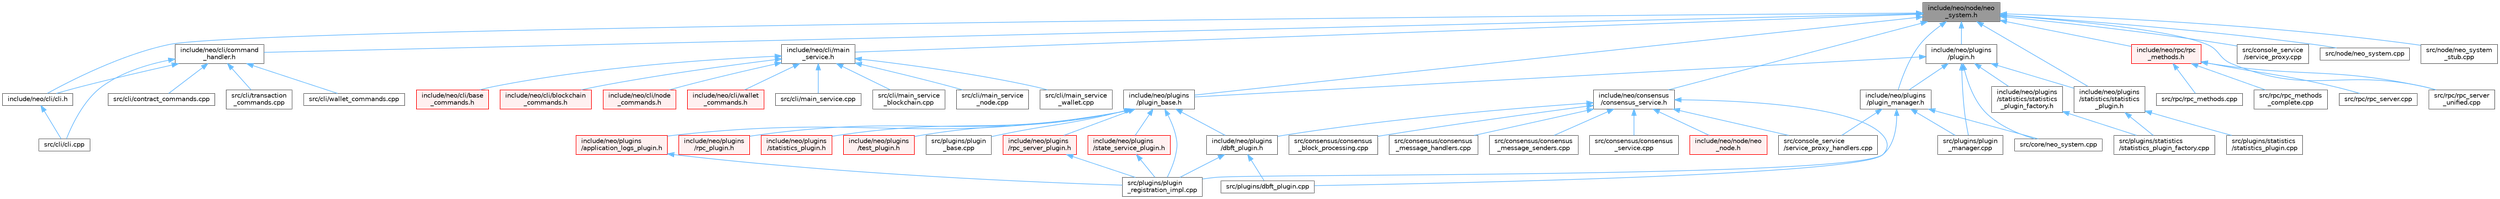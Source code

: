 digraph "include/neo/node/neo_system.h"
{
 // LATEX_PDF_SIZE
  bgcolor="transparent";
  edge [fontname=Helvetica,fontsize=10,labelfontname=Helvetica,labelfontsize=10];
  node [fontname=Helvetica,fontsize=10,shape=box,height=0.2,width=0.4];
  Node1 [id="Node000001",label="include/neo/node/neo\l_system.h",height=0.2,width=0.4,color="gray40", fillcolor="grey60", style="filled", fontcolor="black",tooltip=" "];
  Node1 -> Node2 [id="edge67_Node000001_Node000002",dir="back",color="steelblue1",style="solid",tooltip=" "];
  Node2 [id="Node000002",label="include/neo/cli/cli.h",height=0.2,width=0.4,color="grey40", fillcolor="white", style="filled",URL="$cli_8h.html",tooltip=" "];
  Node2 -> Node3 [id="edge68_Node000002_Node000003",dir="back",color="steelblue1",style="solid",tooltip=" "];
  Node3 [id="Node000003",label="src/cli/cli.cpp",height=0.2,width=0.4,color="grey40", fillcolor="white", style="filled",URL="$cli_8cpp.html",tooltip=" "];
  Node1 -> Node4 [id="edge69_Node000001_Node000004",dir="back",color="steelblue1",style="solid",tooltip=" "];
  Node4 [id="Node000004",label="include/neo/cli/command\l_handler.h",height=0.2,width=0.4,color="grey40", fillcolor="white", style="filled",URL="$command__handler_8h.html",tooltip=" "];
  Node4 -> Node2 [id="edge70_Node000004_Node000002",dir="back",color="steelblue1",style="solid",tooltip=" "];
  Node4 -> Node3 [id="edge71_Node000004_Node000003",dir="back",color="steelblue1",style="solid",tooltip=" "];
  Node4 -> Node5 [id="edge72_Node000004_Node000005",dir="back",color="steelblue1",style="solid",tooltip=" "];
  Node5 [id="Node000005",label="src/cli/contract_commands.cpp",height=0.2,width=0.4,color="grey40", fillcolor="white", style="filled",URL="$contract__commands_8cpp.html",tooltip=" "];
  Node4 -> Node6 [id="edge73_Node000004_Node000006",dir="back",color="steelblue1",style="solid",tooltip=" "];
  Node6 [id="Node000006",label="src/cli/transaction\l_commands.cpp",height=0.2,width=0.4,color="grey40", fillcolor="white", style="filled",URL="$transaction__commands_8cpp.html",tooltip=" "];
  Node4 -> Node7 [id="edge74_Node000004_Node000007",dir="back",color="steelblue1",style="solid",tooltip=" "];
  Node7 [id="Node000007",label="src/cli/wallet_commands.cpp",height=0.2,width=0.4,color="grey40", fillcolor="white", style="filled",URL="$wallet__commands_8cpp.html",tooltip=" "];
  Node1 -> Node8 [id="edge75_Node000001_Node000008",dir="back",color="steelblue1",style="solid",tooltip=" "];
  Node8 [id="Node000008",label="include/neo/cli/main\l_service.h",height=0.2,width=0.4,color="grey40", fillcolor="white", style="filled",URL="$main__service_8h.html",tooltip=" "];
  Node8 -> Node9 [id="edge76_Node000008_Node000009",dir="back",color="steelblue1",style="solid",tooltip=" "];
  Node9 [id="Node000009",label="include/neo/cli/base\l_commands.h",height=0.2,width=0.4,color="red", fillcolor="#FFF0F0", style="filled",URL="$base__commands_8h.html",tooltip=" "];
  Node8 -> Node11 [id="edge77_Node000008_Node000011",dir="back",color="steelblue1",style="solid",tooltip=" "];
  Node11 [id="Node000011",label="include/neo/cli/blockchain\l_commands.h",height=0.2,width=0.4,color="red", fillcolor="#FFF0F0", style="filled",URL="$blockchain__commands_8h.html",tooltip=" "];
  Node8 -> Node13 [id="edge78_Node000008_Node000013",dir="back",color="steelblue1",style="solid",tooltip=" "];
  Node13 [id="Node000013",label="include/neo/cli/node\l_commands.h",height=0.2,width=0.4,color="red", fillcolor="#FFF0F0", style="filled",URL="$node__commands_8h.html",tooltip=" "];
  Node8 -> Node15 [id="edge79_Node000008_Node000015",dir="back",color="steelblue1",style="solid",tooltip=" "];
  Node15 [id="Node000015",label="include/neo/cli/wallet\l_commands.h",height=0.2,width=0.4,color="red", fillcolor="#FFF0F0", style="filled",URL="$wallet__commands_8h.html",tooltip=" "];
  Node8 -> Node17 [id="edge80_Node000008_Node000017",dir="back",color="steelblue1",style="solid",tooltip=" "];
  Node17 [id="Node000017",label="src/cli/main_service.cpp",height=0.2,width=0.4,color="grey40", fillcolor="white", style="filled",URL="$main__service_8cpp.html",tooltip=" "];
  Node8 -> Node18 [id="edge81_Node000008_Node000018",dir="back",color="steelblue1",style="solid",tooltip=" "];
  Node18 [id="Node000018",label="src/cli/main_service\l_blockchain.cpp",height=0.2,width=0.4,color="grey40", fillcolor="white", style="filled",URL="$main__service__blockchain_8cpp.html",tooltip=" "];
  Node8 -> Node19 [id="edge82_Node000008_Node000019",dir="back",color="steelblue1",style="solid",tooltip=" "];
  Node19 [id="Node000019",label="src/cli/main_service\l_node.cpp",height=0.2,width=0.4,color="grey40", fillcolor="white", style="filled",URL="$main__service__node_8cpp.html",tooltip=" "];
  Node8 -> Node20 [id="edge83_Node000008_Node000020",dir="back",color="steelblue1",style="solid",tooltip=" "];
  Node20 [id="Node000020",label="src/cli/main_service\l_wallet.cpp",height=0.2,width=0.4,color="grey40", fillcolor="white", style="filled",URL="$main__service__wallet_8cpp.html",tooltip=" "];
  Node1 -> Node21 [id="edge84_Node000001_Node000021",dir="back",color="steelblue1",style="solid",tooltip=" "];
  Node21 [id="Node000021",label="include/neo/consensus\l/consensus_service.h",height=0.2,width=0.4,color="grey40", fillcolor="white", style="filled",URL="$consensus__service_8h.html",tooltip=" "];
  Node21 -> Node22 [id="edge85_Node000021_Node000022",dir="back",color="steelblue1",style="solid",tooltip=" "];
  Node22 [id="Node000022",label="include/neo/node/neo\l_node.h",height=0.2,width=0.4,color="red", fillcolor="#FFF0F0", style="filled",URL="$neo__node_8h.html",tooltip=" "];
  Node21 -> Node27 [id="edge86_Node000021_Node000027",dir="back",color="steelblue1",style="solid",tooltip=" "];
  Node27 [id="Node000027",label="include/neo/plugins\l/dbft_plugin.h",height=0.2,width=0.4,color="grey40", fillcolor="white", style="filled",URL="$dbft__plugin_8h.html",tooltip=" "];
  Node27 -> Node28 [id="edge87_Node000027_Node000028",dir="back",color="steelblue1",style="solid",tooltip=" "];
  Node28 [id="Node000028",label="src/plugins/dbft_plugin.cpp",height=0.2,width=0.4,color="grey40", fillcolor="white", style="filled",URL="$dbft__plugin_8cpp.html",tooltip=" "];
  Node27 -> Node29 [id="edge88_Node000027_Node000029",dir="back",color="steelblue1",style="solid",tooltip=" "];
  Node29 [id="Node000029",label="src/plugins/plugin\l_registration_impl.cpp",height=0.2,width=0.4,color="grey40", fillcolor="white", style="filled",URL="$plugin__registration__impl_8cpp.html",tooltip=" "];
  Node21 -> Node30 [id="edge89_Node000021_Node000030",dir="back",color="steelblue1",style="solid",tooltip=" "];
  Node30 [id="Node000030",label="src/consensus/consensus\l_block_processing.cpp",height=0.2,width=0.4,color="grey40", fillcolor="white", style="filled",URL="$consensus__block__processing_8cpp.html",tooltip=" "];
  Node21 -> Node31 [id="edge90_Node000021_Node000031",dir="back",color="steelblue1",style="solid",tooltip=" "];
  Node31 [id="Node000031",label="src/consensus/consensus\l_message_handlers.cpp",height=0.2,width=0.4,color="grey40", fillcolor="white", style="filled",URL="$consensus__message__handlers_8cpp.html",tooltip=" "];
  Node21 -> Node32 [id="edge91_Node000021_Node000032",dir="back",color="steelblue1",style="solid",tooltip=" "];
  Node32 [id="Node000032",label="src/consensus/consensus\l_message_senders.cpp",height=0.2,width=0.4,color="grey40", fillcolor="white", style="filled",URL="$consensus__message__senders_8cpp.html",tooltip=" "];
  Node21 -> Node33 [id="edge92_Node000021_Node000033",dir="back",color="steelblue1",style="solid",tooltip=" "];
  Node33 [id="Node000033",label="src/consensus/consensus\l_service.cpp",height=0.2,width=0.4,color="grey40", fillcolor="white", style="filled",URL="$consensus__service_8cpp.html",tooltip=" "];
  Node21 -> Node34 [id="edge93_Node000021_Node000034",dir="back",color="steelblue1",style="solid",tooltip=" "];
  Node34 [id="Node000034",label="src/console_service\l/service_proxy_handlers.cpp",height=0.2,width=0.4,color="grey40", fillcolor="white", style="filled",URL="$service__proxy__handlers_8cpp.html",tooltip=" "];
  Node21 -> Node28 [id="edge94_Node000021_Node000028",dir="back",color="steelblue1",style="solid",tooltip=" "];
  Node1 -> Node35 [id="edge95_Node000001_Node000035",dir="back",color="steelblue1",style="solid",tooltip=" "];
  Node35 [id="Node000035",label="include/neo/plugins\l/plugin.h",height=0.2,width=0.4,color="grey40", fillcolor="white", style="filled",URL="$plugins_2plugin_8h.html",tooltip=" "];
  Node35 -> Node36 [id="edge96_Node000035_Node000036",dir="back",color="steelblue1",style="solid",tooltip=" "];
  Node36 [id="Node000036",label="include/neo/plugins\l/plugin_base.h",height=0.2,width=0.4,color="grey40", fillcolor="white", style="filled",URL="$plugin__base_8h.html",tooltip=" "];
  Node36 -> Node37 [id="edge97_Node000036_Node000037",dir="back",color="steelblue1",style="solid",tooltip=" "];
  Node37 [id="Node000037",label="include/neo/plugins\l/application_logs_plugin.h",height=0.2,width=0.4,color="red", fillcolor="#FFF0F0", style="filled",URL="$application__logs__plugin_8h.html",tooltip=" "];
  Node37 -> Node29 [id="edge98_Node000037_Node000029",dir="back",color="steelblue1",style="solid",tooltip=" "];
  Node36 -> Node27 [id="edge99_Node000036_Node000027",dir="back",color="steelblue1",style="solid",tooltip=" "];
  Node36 -> Node39 [id="edge100_Node000036_Node000039",dir="back",color="steelblue1",style="solid",tooltip=" "];
  Node39 [id="Node000039",label="include/neo/plugins\l/rpc_plugin.h",height=0.2,width=0.4,color="red", fillcolor="#FFF0F0", style="filled",URL="$rpc__plugin_8h.html",tooltip=" "];
  Node36 -> Node41 [id="edge101_Node000036_Node000041",dir="back",color="steelblue1",style="solid",tooltip=" "];
  Node41 [id="Node000041",label="include/neo/plugins\l/rpc_server_plugin.h",height=0.2,width=0.4,color="red", fillcolor="#FFF0F0", style="filled",URL="$rpc__server__plugin_8h.html",tooltip=" "];
  Node41 -> Node29 [id="edge102_Node000041_Node000029",dir="back",color="steelblue1",style="solid",tooltip=" "];
  Node36 -> Node43 [id="edge103_Node000036_Node000043",dir="back",color="steelblue1",style="solid",tooltip=" "];
  Node43 [id="Node000043",label="include/neo/plugins\l/state_service_plugin.h",height=0.2,width=0.4,color="red", fillcolor="#FFF0F0", style="filled",URL="$state__service__plugin_8h.html",tooltip=" "];
  Node43 -> Node29 [id="edge104_Node000043_Node000029",dir="back",color="steelblue1",style="solid",tooltip=" "];
  Node36 -> Node45 [id="edge105_Node000036_Node000045",dir="back",color="steelblue1",style="solid",tooltip=" "];
  Node45 [id="Node000045",label="include/neo/plugins\l/statistics_plugin.h",height=0.2,width=0.4,color="red", fillcolor="#FFF0F0", style="filled",URL="$statistics__plugin_8h.html",tooltip=" "];
  Node36 -> Node47 [id="edge106_Node000036_Node000047",dir="back",color="steelblue1",style="solid",tooltip=" "];
  Node47 [id="Node000047",label="include/neo/plugins\l/test_plugin.h",height=0.2,width=0.4,color="red", fillcolor="#FFF0F0", style="filled",URL="$test__plugin_8h.html",tooltip=" "];
  Node36 -> Node49 [id="edge107_Node000036_Node000049",dir="back",color="steelblue1",style="solid",tooltip=" "];
  Node49 [id="Node000049",label="src/plugins/plugin\l_base.cpp",height=0.2,width=0.4,color="grey40", fillcolor="white", style="filled",URL="$plugin__base_8cpp.html",tooltip=" "];
  Node36 -> Node29 [id="edge108_Node000036_Node000029",dir="back",color="steelblue1",style="solid",tooltip=" "];
  Node35 -> Node50 [id="edge109_Node000035_Node000050",dir="back",color="steelblue1",style="solid",tooltip=" "];
  Node50 [id="Node000050",label="include/neo/plugins\l/plugin_manager.h",height=0.2,width=0.4,color="grey40", fillcolor="white", style="filled",URL="$plugin__manager_8h.html",tooltip=" "];
  Node50 -> Node34 [id="edge110_Node000050_Node000034",dir="back",color="steelblue1",style="solid",tooltip=" "];
  Node50 -> Node51 [id="edge111_Node000050_Node000051",dir="back",color="steelblue1",style="solid",tooltip=" "];
  Node51 [id="Node000051",label="src/core/neo_system.cpp",height=0.2,width=0.4,color="grey40", fillcolor="white", style="filled",URL="$core_2neo__system_8cpp.html",tooltip=" "];
  Node50 -> Node52 [id="edge112_Node000050_Node000052",dir="back",color="steelblue1",style="solid",tooltip=" "];
  Node52 [id="Node000052",label="src/plugins/plugin\l_manager.cpp",height=0.2,width=0.4,color="grey40", fillcolor="white", style="filled",URL="$plugin__manager_8cpp.html",tooltip=" "];
  Node50 -> Node29 [id="edge113_Node000050_Node000029",dir="back",color="steelblue1",style="solid",tooltip=" "];
  Node35 -> Node53 [id="edge114_Node000035_Node000053",dir="back",color="steelblue1",style="solid",tooltip=" "];
  Node53 [id="Node000053",label="include/neo/plugins\l/statistics/statistics\l_plugin.h",height=0.2,width=0.4,color="grey40", fillcolor="white", style="filled",URL="$statistics_2statistics__plugin_8h.html",tooltip=" "];
  Node53 -> Node54 [id="edge115_Node000053_Node000054",dir="back",color="steelblue1",style="solid",tooltip=" "];
  Node54 [id="Node000054",label="src/plugins/statistics\l/statistics_plugin.cpp",height=0.2,width=0.4,color="grey40", fillcolor="white", style="filled",URL="$statistics_2statistics__plugin_8cpp.html",tooltip=" "];
  Node53 -> Node55 [id="edge116_Node000053_Node000055",dir="back",color="steelblue1",style="solid",tooltip=" "];
  Node55 [id="Node000055",label="src/plugins/statistics\l/statistics_plugin_factory.cpp",height=0.2,width=0.4,color="grey40", fillcolor="white", style="filled",URL="$statistics__plugin__factory_8cpp.html",tooltip=" "];
  Node35 -> Node56 [id="edge117_Node000035_Node000056",dir="back",color="steelblue1",style="solid",tooltip=" "];
  Node56 [id="Node000056",label="include/neo/plugins\l/statistics/statistics\l_plugin_factory.h",height=0.2,width=0.4,color="grey40", fillcolor="white", style="filled",URL="$statistics__plugin__factory_8h.html",tooltip=" "];
  Node56 -> Node55 [id="edge118_Node000056_Node000055",dir="back",color="steelblue1",style="solid",tooltip=" "];
  Node35 -> Node51 [id="edge119_Node000035_Node000051",dir="back",color="steelblue1",style="solid",tooltip=" "];
  Node35 -> Node52 [id="edge120_Node000035_Node000052",dir="back",color="steelblue1",style="solid",tooltip=" "];
  Node1 -> Node36 [id="edge121_Node000001_Node000036",dir="back",color="steelblue1",style="solid",tooltip=" "];
  Node1 -> Node50 [id="edge122_Node000001_Node000050",dir="back",color="steelblue1",style="solid",tooltip=" "];
  Node1 -> Node53 [id="edge123_Node000001_Node000053",dir="back",color="steelblue1",style="solid",tooltip=" "];
  Node1 -> Node57 [id="edge124_Node000001_Node000057",dir="back",color="steelblue1",style="solid",tooltip=" "];
  Node57 [id="Node000057",label="include/neo/rpc/rpc\l_methods.h",height=0.2,width=0.4,color="red", fillcolor="#FFF0F0", style="filled",URL="$rpc__methods_8h.html",tooltip=" "];
  Node57 -> Node58 [id="edge125_Node000057_Node000058",dir="back",color="steelblue1",style="solid",tooltip=" "];
  Node58 [id="Node000058",label="src/rpc/rpc_methods.cpp",height=0.2,width=0.4,color="grey40", fillcolor="white", style="filled",URL="$rpc__methods_8cpp.html",tooltip=" "];
  Node57 -> Node59 [id="edge126_Node000057_Node000059",dir="back",color="steelblue1",style="solid",tooltip=" "];
  Node59 [id="Node000059",label="src/rpc/rpc_methods\l_complete.cpp",height=0.2,width=0.4,color="grey40", fillcolor="white", style="filled",URL="$rpc__methods__complete_8cpp.html",tooltip=" "];
  Node57 -> Node60 [id="edge127_Node000057_Node000060",dir="back",color="steelblue1",style="solid",tooltip=" "];
  Node60 [id="Node000060",label="src/rpc/rpc_server.cpp",height=0.2,width=0.4,color="grey40", fillcolor="white", style="filled",URL="$rpc__server_8cpp.html",tooltip=" "];
  Node57 -> Node62 [id="edge128_Node000057_Node000062",dir="back",color="steelblue1",style="solid",tooltip=" "];
  Node62 [id="Node000062",label="src/rpc/rpc_server\l_unified.cpp",height=0.2,width=0.4,color="grey40", fillcolor="white", style="filled",URL="$rpc__server__unified_8cpp.html",tooltip=" "];
  Node1 -> Node63 [id="edge129_Node000001_Node000063",dir="back",color="steelblue1",style="solid",tooltip=" "];
  Node63 [id="Node000063",label="src/console_service\l/service_proxy.cpp",height=0.2,width=0.4,color="grey40", fillcolor="white", style="filled",URL="$service__proxy_8cpp.html",tooltip=" "];
  Node1 -> Node64 [id="edge130_Node000001_Node000064",dir="back",color="steelblue1",style="solid",tooltip=" "];
  Node64 [id="Node000064",label="src/node/neo_system.cpp",height=0.2,width=0.4,color="grey40", fillcolor="white", style="filled",URL="$node_2neo__system_8cpp.html",tooltip=" "];
  Node1 -> Node65 [id="edge131_Node000001_Node000065",dir="back",color="steelblue1",style="solid",tooltip=" "];
  Node65 [id="Node000065",label="src/node/neo_system\l_stub.cpp",height=0.2,width=0.4,color="grey40", fillcolor="white", style="filled",URL="$neo__system__stub_8cpp.html",tooltip=" "];
  Node1 -> Node62 [id="edge132_Node000001_Node000062",dir="back",color="steelblue1",style="solid",tooltip=" "];
}

